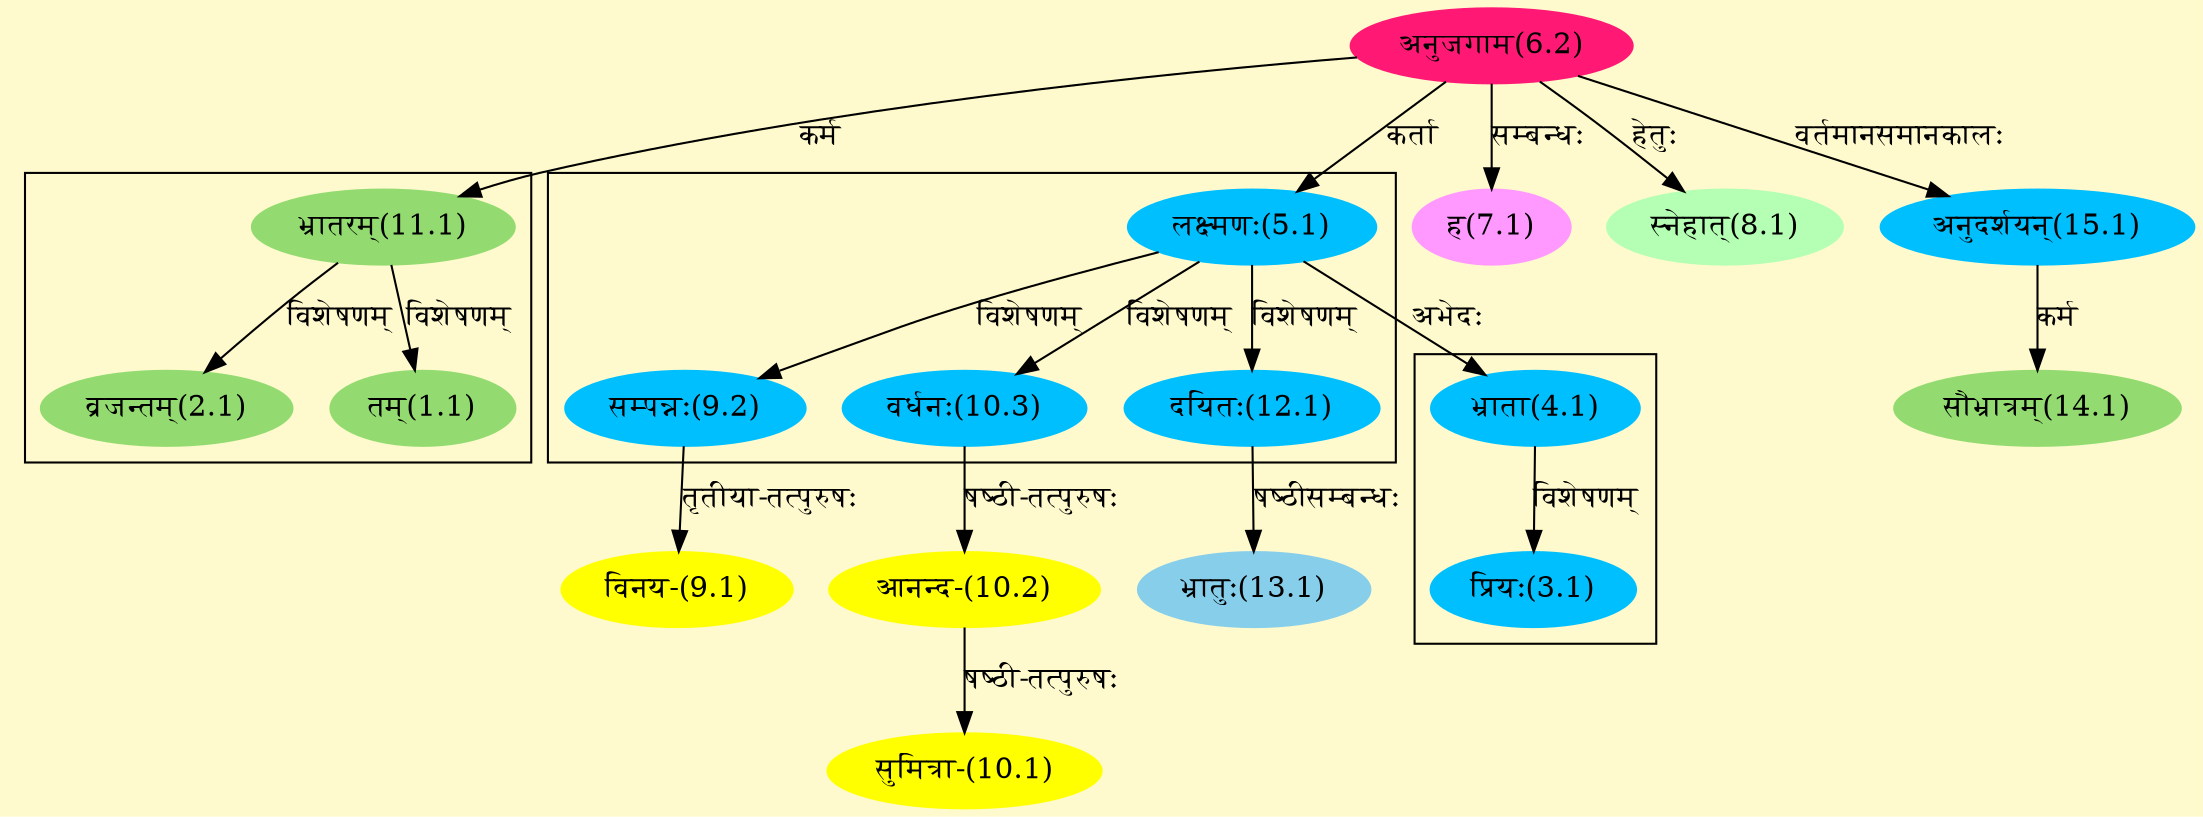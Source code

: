 digraph G{
rankdir=BT;
 compound=true;
 bgcolor="lemonchiffon1";

subgraph cluster_1{
Node1_1 [style=filled, color="#93DB70" label = "तम्(1.1)"]
Node11_1 [style=filled, color="#93DB70" label = "भ्रातरम्(11.1)"]
Node2_1 [style=filled, color="#93DB70" label = "व्रजन्तम्(2.1)"]

}

subgraph cluster_2{
Node3_1 [style=filled, color="#00BFFF" label = "प्रियः(3.1)"]
Node4_1 [style=filled, color="#00BFFF" label = "भ्राता(4.1)"]

}

subgraph cluster_3{
Node9_2 [style=filled, color="#00BFFF" label = "सम्पन्नः(9.2)"]
Node5_1 [style=filled, color="#00BFFF" label = "लक्ष्मणः(5.1)"]
Node10_3 [style=filled, color="#00BFFF" label = "वर्धनः(10.3)"]
Node12_1 [style=filled, color="#00BFFF" label = "दयितः(12.1)"]

}
Node4_1 [style=filled, color="#00BFFF" label = "भ्राता(4.1)"]
Node5_1 [style=filled, color="#00BFFF" label = "लक्ष्मणः(5.1)"]
Node6_2 [style=filled, color="#FF1975" label = "अनुजगाम(6.2)"]
Node [style=filled, color="" label = ".()"]
Node7_1 [style=filled, color="#FF99FF" label = "ह(7.1)"]
Node8_1 [style=filled, color="#B4FFB4" label = "स्नेहात्(8.1)"]
Node9_1 [style=filled, color="#FFFF00" label = "विनय-(9.1)"]
Node9_2 [style=filled, color="#00BFFF" label = "सम्पन्नः(9.2)"]
Node10_1 [style=filled, color="#FFFF00" label = "सुमित्रा-(10.1)"]
Node10_2 [style=filled, color="#FFFF00" label = "आनन्द-(10.2)"]
Node10_3 [style=filled, color="#00BFFF" label = "वर्धनः(10.3)"]
Node11_1 [style=filled, color="#93DB70" label = "भ्रातरम्(11.1)"]
Node13_1 [style=filled, color="#87CEEB" label = "भ्रातुः(13.1)"]
Node12_1 [style=filled, color="#00BFFF" label = "दयितः(12.1)"]
Node14_1 [style=filled, color="#93DB70" label = "सौभ्रात्रम्(14.1)"]
Node15_1 [style=filled, color="#00BFFF" label = "अनुदर्शयन्(15.1)"]
/* Start of Relations section */

Node1_1 -> Node11_1 [  label="विशेषणम्"  dir="back" ]
Node2_1 -> Node11_1 [  label="विशेषणम्"  dir="back" ]
Node3_1 -> Node4_1 [  label="विशेषणम्"  dir="back" ]
Node4_1 -> Node5_1 [  label="अभेदः"  dir="back" ]
Node5_1 -> Node6_2 [  label="कर्ता"  dir="back" ]
Node7_1 -> Node6_2 [  label="सम्बन्धः"  dir="back" ]
Node8_1 -> Node6_2 [  label="हेतुः"  dir="back" ]
Node9_1 -> Node9_2 [  label="तृतीया-तत्पुरुषः"  dir="back" ]
Node9_2 -> Node5_1 [  label="विशेषणम्"  dir="back" ]
Node10_1 -> Node10_2 [  label="षष्ठी-तत्पुरुषः"  dir="back" ]
Node10_2 -> Node10_3 [  label="षष्ठी-तत्पुरुषः"  dir="back" ]
Node10_3 -> Node5_1 [  label="विशेषणम्"  dir="back" ]
Node11_1 -> Node6_2 [  label="कर्म"  dir="back" ]
Node12_1 -> Node5_1 [  label="विशेषणम्"  dir="back" ]
Node13_1 -> Node12_1 [  label="षष्ठीसम्बन्धः"  dir="back" ]
Node14_1 -> Node15_1 [  label="कर्म"  dir="back" ]
Node15_1 -> Node6_2 [  label="वर्तमानसमानकालः"  dir="back" ]
}
